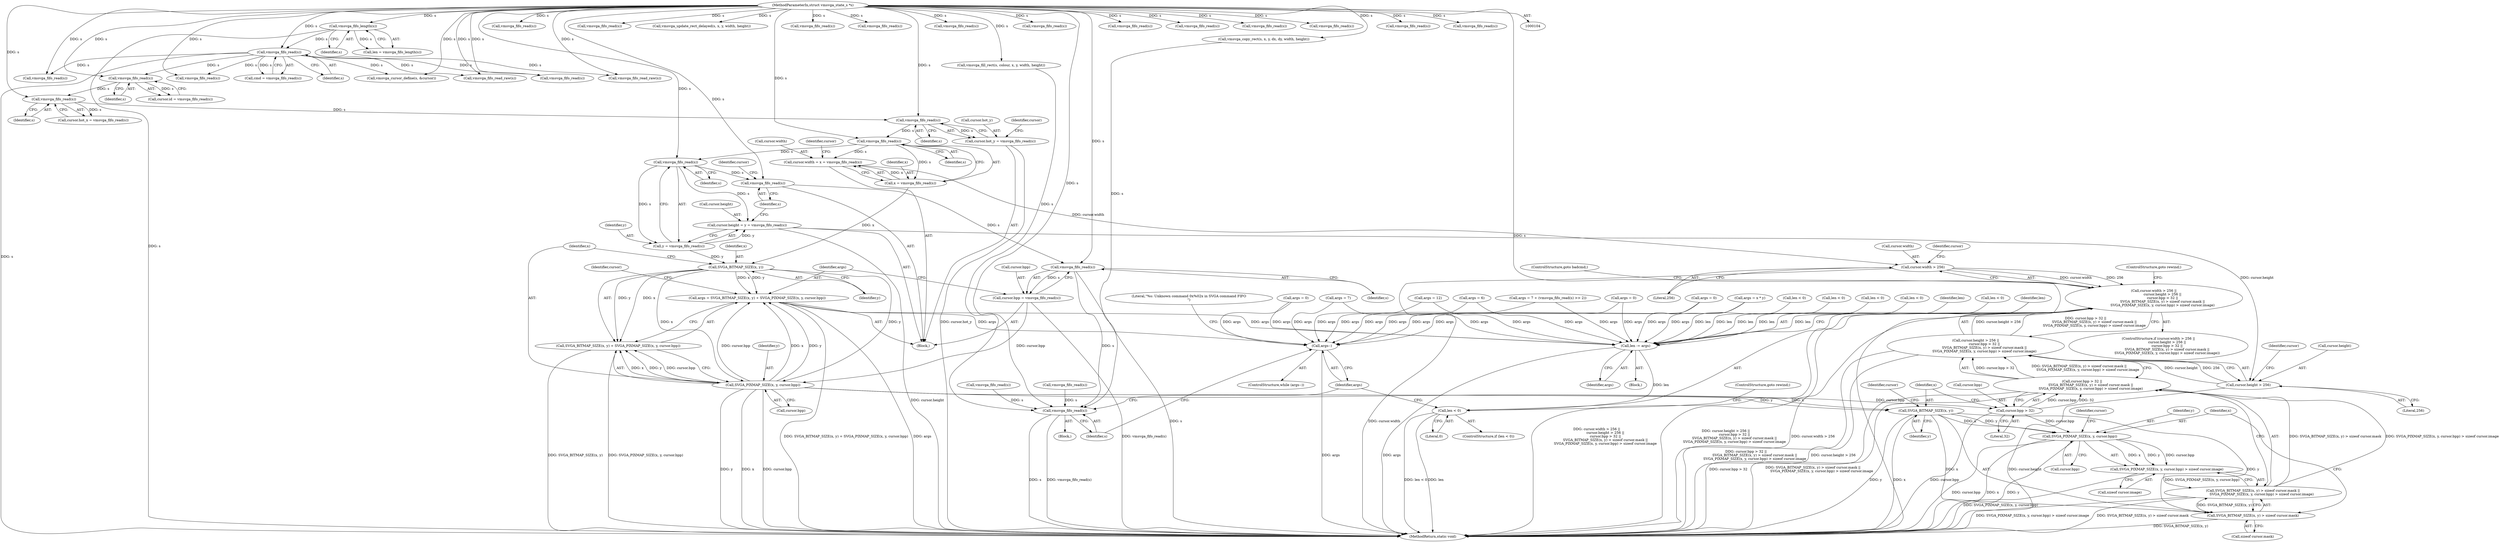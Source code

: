 digraph "0_qemu_167d97a3def77ee2dbf6e908b0ecbfe2103977db@API" {
"1000305" [label="(Call,vmsvga_fifo_read(s))"];
"1000299" [label="(Call,vmsvga_fifo_read(s))"];
"1000293" [label="(Call,vmsvga_fifo_read(s))"];
"1000145" [label="(Call,vmsvga_fifo_read(s))"];
"1000125" [label="(Call,vmsvga_fifo_length(s))"];
"1000105" [label="(MethodParameterIn,struct vmsvga_state_s *s)"];
"1000301" [label="(Call,cursor.hot_y = vmsvga_fifo_read(s))"];
"1000313" [label="(Call,vmsvga_fifo_read(s))"];
"1000307" [label="(Call,cursor.width = x = vmsvga_fifo_read(s))"];
"1000345" [label="(Call,cursor.width > 256)"];
"1000344" [label="(Call,cursor.width > 256 ||\n                cursor.height > 256 ||\n                cursor.bpp > 32 ||\n                SVGA_BITMAP_SIZE(x, y) > sizeof cursor.mask ||\n                SVGA_PIXMAP_SIZE(x, y, cursor.bpp) > sizeof cursor.image)"];
"1000311" [label="(Call,x = vmsvga_fifo_read(s))"];
"1000334" [label="(Call,SVGA_BITMAP_SIZE(x, y))"];
"1000331" [label="(Call,args = SVGA_BITMAP_SIZE(x, y) + SVGA_PIXMAP_SIZE(x, y, cursor.bpp))"];
"1000512" [label="(Call,len -= args)"];
"1000516" [label="(Call,len < 0)"];
"1000522" [label="(Call,args--)"];
"1000333" [label="(Call,SVGA_BITMAP_SIZE(x, y) + SVGA_PIXMAP_SIZE(x, y, cursor.bpp))"];
"1000337" [label="(Call,SVGA_PIXMAP_SIZE(x, y, cursor.bpp))"];
"1000357" [label="(Call,cursor.bpp > 32)"];
"1000356" [label="(Call,cursor.bpp > 32 ||\n                SVGA_BITMAP_SIZE(x, y) > sizeof cursor.mask ||\n                SVGA_PIXMAP_SIZE(x, y, cursor.bpp) > sizeof cursor.image)"];
"1000350" [label="(Call,cursor.height > 256 ||\n                cursor.bpp > 32 ||\n                SVGA_BITMAP_SIZE(x, y) > sizeof cursor.mask ||\n                SVGA_PIXMAP_SIZE(x, y, cursor.bpp) > sizeof cursor.image)"];
"1000372" [label="(Call,SVGA_PIXMAP_SIZE(x, y, cursor.bpp))"];
"1000371" [label="(Call,SVGA_PIXMAP_SIZE(x, y, cursor.bpp) > sizeof cursor.image)"];
"1000362" [label="(Call,SVGA_BITMAP_SIZE(x, y) > sizeof cursor.mask ||\n                SVGA_PIXMAP_SIZE(x, y, cursor.bpp) > sizeof cursor.image)"];
"1000364" [label="(Call,SVGA_BITMAP_SIZE(x, y))"];
"1000363" [label="(Call,SVGA_BITMAP_SIZE(x, y) > sizeof cursor.mask)"];
"1000321" [label="(Call,vmsvga_fifo_read(s))"];
"1000315" [label="(Call,cursor.height = y = vmsvga_fifo_read(s))"];
"1000351" [label="(Call,cursor.height > 256)"];
"1000319" [label="(Call,y = vmsvga_fifo_read(s))"];
"1000323" [label="(Call,vmsvga_fifo_read(s))"];
"1000329" [label="(Call,vmsvga_fifo_read(s))"];
"1000325" [label="(Call,cursor.bpp = vmsvga_fifo_read(s))"];
"1000525" [label="(Call,vmsvga_fifo_read(s))"];
"1000224" [label="(Call,args = 0)"];
"1000438" [label="(Call,len < 0)"];
"1000275" [label="(Call,args = 0)"];
"1000359" [label="(Identifier,cursor)"];
"1000523" [label="(Identifier,args)"];
"1000252" [label="(Call,vmsvga_fifo_read(s))"];
"1000367" [label="(Call,sizeof cursor.mask)"];
"1000492" [label="(Call,vmsvga_fifo_read(s))"];
"1000264" [label="(Call,vmsvga_copy_rect(s, x, y, dx, dy, width, height))"];
"1000335" [label="(Identifier,x)"];
"1000357" [label="(Call,cursor.bpp > 32)"];
"1000187" [label="(Call,len < 0)"];
"1000369" [label="(Identifier,cursor)"];
"1000364" [label="(Call,SVGA_BITMAP_SIZE(x, y))"];
"1000428" [label="(Call,vmsvga_cursor_define(s, &cursor))"];
"1000302" [label="(Call,cursor.hot_y)"];
"1000375" [label="(Call,cursor.bpp)"];
"1000233" [label="(Call,len < 0)"];
"1000301" [label="(Call,cursor.hot_y = vmsvga_fifo_read(s))"];
"1000332" [label="(Identifier,args)"];
"1000260" [label="(Call,vmsvga_fifo_read(s))"];
"1000175" [label="(Call,vmsvga_update_rect_delayed(s, x, y, width, height))"];
"1000371" [label="(Call,SVGA_PIXMAP_SIZE(x, y, cursor.bpp) > sizeof cursor.image)"];
"1000497" [label="(Call,args = 12)"];
"1000362" [label="(Call,SVGA_BITMAP_SIZE(x, y) > sizeof cursor.mask ||\n                SVGA_PIXMAP_SIZE(x, y, cursor.bpp) > sizeof cursor.image)"];
"1000312" [label="(Identifier,x)"];
"1000325" [label="(Call,cursor.bpp = vmsvga_fifo_read(s))"];
"1000308" [label="(Call,cursor.width)"];
"1000355" [label="(Literal,256)"];
"1000426" [label="(Call,vmsvga_fifo_read_raw(s))"];
"1000322" [label="(Identifier,s)"];
"1000316" [label="(Call,cursor.height)"];
"1000339" [label="(Identifier,y)"];
"1000165" [label="(Call,vmsvga_fifo_read(s))"];
"1000173" [label="(Call,vmsvga_fifo_read(s))"];
"1000520" [label="(ControlStructure,goto rewind;)"];
"1000361" [label="(Literal,32)"];
"1000299" [label="(Call,vmsvga_fifo_read(s))"];
"1000526" [label="(Identifier,s)"];
"1000330" [label="(Identifier,s)"];
"1000194" [label="(Call,vmsvga_fifo_read(s))"];
"1000336" [label="(Identifier,y)"];
"1000366" [label="(Identifier,y)"];
"1000517" [label="(Identifier,len)"];
"1000329" [label="(Call,vmsvga_fifo_read(s))"];
"1000524" [label="(Block,)"];
"1000324" [label="(Identifier,s)"];
"1000123" [label="(Call,len = vmsvga_fifo_length(s))"];
"1000513" [label="(Identifier,len)"];
"1000333" [label="(Call,SVGA_BITMAP_SIZE(x, y) + SVGA_PIXMAP_SIZE(x, y, cursor.bpp))"];
"1000198" [label="(Call,vmsvga_fifo_read(s))"];
"1000105" [label="(MethodParameterIn,struct vmsvga_state_s *s)"];
"1000327" [label="(Identifier,cursor)"];
"1000345" [label="(Call,cursor.width > 256)"];
"1000384" [label="(ControlStructure,goto rewind;)"];
"1000306" [label="(Identifier,s)"];
"1000323" [label="(Call,vmsvga_fifo_read(s))"];
"1000284" [label="(Call,len < 0)"];
"1000352" [label="(Call,cursor.height)"];
"1000326" [label="(Call,cursor.bpp)"];
"1000300" [label="(Identifier,s)"];
"1000350" [label="(Call,cursor.height > 256 ||\n                cursor.bpp > 32 ||\n                SVGA_BITMAP_SIZE(x, y) > sizeof cursor.mask ||\n                SVGA_PIXMAP_SIZE(x, y, cursor.bpp) > sizeof cursor.image)"];
"1000334" [label="(Call,SVGA_BITMAP_SIZE(x, y))"];
"1000305" [label="(Call,vmsvga_fifo_read(s))"];
"1000549" [label="(MethodReturn,static void)"];
"1000169" [label="(Call,vmsvga_fifo_read(s))"];
"1000143" [label="(Call,cmd = vmsvga_fifo_read(s))"];
"1000161" [label="(Call,vmsvga_fifo_read(s))"];
"1000455" [label="(Call,vmsvga_fifo_read(s))"];
"1000525" [label="(Call,vmsvga_fifo_read(s))"];
"1000309" [label="(Identifier,cursor)"];
"1000343" [label="(ControlStructure,if (cursor.width > 256 ||\n                cursor.height > 256 ||\n                cursor.bpp > 32 ||\n                SVGA_BITMAP_SIZE(x, y) > sizeof cursor.mask ||\n                SVGA_PIXMAP_SIZE(x, y, cursor.bpp) > sizeof cursor.image))"];
"1000383" [label="(ControlStructure,goto badcmd;)"];
"1000314" [label="(Identifier,s)"];
"1000380" [label="(Identifier,cursor)"];
"1000337" [label="(Call,SVGA_PIXMAP_SIZE(x, y, cursor.bpp))"];
"1000521" [label="(ControlStructure,while (args--))"];
"1000315" [label="(Call,cursor.height = y = vmsvga_fifo_read(s))"];
"1000240" [label="(Call,vmsvga_fifo_read(s))"];
"1000344" [label="(Call,cursor.width > 256 ||\n                cursor.height > 256 ||\n                cursor.bpp > 32 ||\n                SVGA_BITMAP_SIZE(x, y) > sizeof cursor.mask ||\n                SVGA_PIXMAP_SIZE(x, y, cursor.bpp) > sizeof cursor.image)"];
"1000126" [label="(Identifier,s)"];
"1000248" [label="(Call,vmsvga_fifo_read(s))"];
"1000374" [label="(Identifier,y)"];
"1000244" [label="(Call,vmsvga_fifo_read(s))"];
"1000363" [label="(Call,SVGA_BITMAP_SIZE(x, y) > sizeof cursor.mask)"];
"1000478" [label="(Call,len < 0)"];
"1000146" [label="(Identifier,s)"];
"1000351" [label="(Call,cursor.height > 256)"];
"1000522" [label="(Call,args--)"];
"1000516" [label="(Call,len < 0)"];
"1000346" [label="(Call,cursor.width)"];
"1000518" [label="(Literal,0)"];
"1000349" [label="(Literal,256)"];
"1000293" [label="(Call,vmsvga_fifo_read(s))"];
"1000365" [label="(Identifier,x)"];
"1000147" [label="(Block,)"];
"1000512" [label="(Call,len -= args)"];
"1000347" [label="(Identifier,cursor)"];
"1000320" [label="(Identifier,y)"];
"1000294" [label="(Identifier,s)"];
"1000338" [label="(Identifier,x)"];
"1000464" [label="(Call,args = 6)"];
"1000289" [label="(Call,cursor.id = vmsvga_fifo_read(s))"];
"1000378" [label="(Call,sizeof cursor.image)"];
"1000321" [label="(Call,vmsvga_fifo_read(s))"];
"1000372" [label="(Call,SVGA_PIXMAP_SIZE(x, y, cursor.bpp))"];
"1000469" [label="(Call,args = 7)"];
"1000313" [label="(Call,vmsvga_fifo_read(s))"];
"1000210" [label="(Call,vmsvga_fifo_read(s))"];
"1000295" [label="(Call,cursor.hot_x = vmsvga_fifo_read(s))"];
"1000125" [label="(Call,vmsvga_fifo_length(s))"];
"1000514" [label="(Identifier,args)"];
"1000508" [label="(Call,args = 0)"];
"1000256" [label="(Call,vmsvga_fifo_read(s))"];
"1000145" [label="(Call,vmsvga_fifo_read(s))"];
"1000214" [label="(Call,vmsvga_fill_rect(s, colour, x, y, width, height))"];
"1000311" [label="(Call,x = vmsvga_fifo_read(s))"];
"1000457" [label="(Call,args = x * y)"];
"1000487" [label="(Call,args = 7 + (vmsvga_fifo_read(s) >> 2))"];
"1000515" [label="(ControlStructure,if (len < 0))"];
"1000528" [label="(Literal,\"%s: Unknown command 0x%02x in SVGA command FIFO\n\")"];
"1000356" [label="(Call,cursor.bpp > 32 ||\n                SVGA_BITMAP_SIZE(x, y) > sizeof cursor.mask ||\n                SVGA_PIXMAP_SIZE(x, y, cursor.bpp) > sizeof cursor.image)"];
"1000358" [label="(Call,cursor.bpp)"];
"1000373" [label="(Identifier,x)"];
"1000206" [label="(Call,vmsvga_fifo_read(s))"];
"1000331" [label="(Call,args = SVGA_BITMAP_SIZE(x, y) + SVGA_PIXMAP_SIZE(x, y, cursor.bpp))"];
"1000319" [label="(Call,y = vmsvga_fifo_read(s))"];
"1000340" [label="(Call,cursor.bpp)"];
"1000317" [label="(Identifier,cursor)"];
"1000307" [label="(Call,cursor.width = x = vmsvga_fifo_read(s))"];
"1000353" [label="(Identifier,cursor)"];
"1000202" [label="(Call,vmsvga_fifo_read(s))"];
"1000403" [label="(Call,vmsvga_fifo_read_raw(s))"];
"1000136" [label="(Block,)"];
"1000305" -> "1000301"  [label="AST: "];
"1000305" -> "1000306"  [label="CFG: "];
"1000306" -> "1000305"  [label="AST: "];
"1000301" -> "1000305"  [label="CFG: "];
"1000305" -> "1000301"  [label="DDG: s"];
"1000299" -> "1000305"  [label="DDG: s"];
"1000105" -> "1000305"  [label="DDG: s"];
"1000305" -> "1000313"  [label="DDG: s"];
"1000299" -> "1000295"  [label="AST: "];
"1000299" -> "1000300"  [label="CFG: "];
"1000300" -> "1000299"  [label="AST: "];
"1000295" -> "1000299"  [label="CFG: "];
"1000299" -> "1000295"  [label="DDG: s"];
"1000293" -> "1000299"  [label="DDG: s"];
"1000105" -> "1000299"  [label="DDG: s"];
"1000293" -> "1000289"  [label="AST: "];
"1000293" -> "1000294"  [label="CFG: "];
"1000294" -> "1000293"  [label="AST: "];
"1000289" -> "1000293"  [label="CFG: "];
"1000293" -> "1000289"  [label="DDG: s"];
"1000145" -> "1000293"  [label="DDG: s"];
"1000105" -> "1000293"  [label="DDG: s"];
"1000145" -> "1000143"  [label="AST: "];
"1000145" -> "1000146"  [label="CFG: "];
"1000146" -> "1000145"  [label="AST: "];
"1000143" -> "1000145"  [label="CFG: "];
"1000145" -> "1000549"  [label="DDG: s"];
"1000145" -> "1000143"  [label="DDG: s"];
"1000125" -> "1000145"  [label="DDG: s"];
"1000105" -> "1000145"  [label="DDG: s"];
"1000145" -> "1000161"  [label="DDG: s"];
"1000145" -> "1000194"  [label="DDG: s"];
"1000145" -> "1000240"  [label="DDG: s"];
"1000145" -> "1000403"  [label="DDG: s"];
"1000145" -> "1000426"  [label="DDG: s"];
"1000145" -> "1000428"  [label="DDG: s"];
"1000125" -> "1000123"  [label="AST: "];
"1000125" -> "1000126"  [label="CFG: "];
"1000126" -> "1000125"  [label="AST: "];
"1000123" -> "1000125"  [label="CFG: "];
"1000125" -> "1000549"  [label="DDG: s"];
"1000125" -> "1000123"  [label="DDG: s"];
"1000105" -> "1000125"  [label="DDG: s"];
"1000105" -> "1000104"  [label="AST: "];
"1000105" -> "1000549"  [label="DDG: s"];
"1000105" -> "1000161"  [label="DDG: s"];
"1000105" -> "1000165"  [label="DDG: s"];
"1000105" -> "1000169"  [label="DDG: s"];
"1000105" -> "1000173"  [label="DDG: s"];
"1000105" -> "1000175"  [label="DDG: s"];
"1000105" -> "1000194"  [label="DDG: s"];
"1000105" -> "1000198"  [label="DDG: s"];
"1000105" -> "1000202"  [label="DDG: s"];
"1000105" -> "1000206"  [label="DDG: s"];
"1000105" -> "1000210"  [label="DDG: s"];
"1000105" -> "1000214"  [label="DDG: s"];
"1000105" -> "1000240"  [label="DDG: s"];
"1000105" -> "1000244"  [label="DDG: s"];
"1000105" -> "1000248"  [label="DDG: s"];
"1000105" -> "1000252"  [label="DDG: s"];
"1000105" -> "1000256"  [label="DDG: s"];
"1000105" -> "1000260"  [label="DDG: s"];
"1000105" -> "1000264"  [label="DDG: s"];
"1000105" -> "1000313"  [label="DDG: s"];
"1000105" -> "1000321"  [label="DDG: s"];
"1000105" -> "1000323"  [label="DDG: s"];
"1000105" -> "1000329"  [label="DDG: s"];
"1000105" -> "1000403"  [label="DDG: s"];
"1000105" -> "1000426"  [label="DDG: s"];
"1000105" -> "1000428"  [label="DDG: s"];
"1000105" -> "1000525"  [label="DDG: s"];
"1000301" -> "1000147"  [label="AST: "];
"1000302" -> "1000301"  [label="AST: "];
"1000309" -> "1000301"  [label="CFG: "];
"1000301" -> "1000549"  [label="DDG: cursor.hot_y"];
"1000313" -> "1000311"  [label="AST: "];
"1000313" -> "1000314"  [label="CFG: "];
"1000314" -> "1000313"  [label="AST: "];
"1000311" -> "1000313"  [label="CFG: "];
"1000313" -> "1000307"  [label="DDG: s"];
"1000313" -> "1000311"  [label="DDG: s"];
"1000313" -> "1000321"  [label="DDG: s"];
"1000307" -> "1000147"  [label="AST: "];
"1000307" -> "1000311"  [label="CFG: "];
"1000308" -> "1000307"  [label="AST: "];
"1000311" -> "1000307"  [label="AST: "];
"1000317" -> "1000307"  [label="CFG: "];
"1000311" -> "1000307"  [label="DDG: x"];
"1000307" -> "1000345"  [label="DDG: cursor.width"];
"1000345" -> "1000344"  [label="AST: "];
"1000345" -> "1000349"  [label="CFG: "];
"1000346" -> "1000345"  [label="AST: "];
"1000349" -> "1000345"  [label="AST: "];
"1000353" -> "1000345"  [label="CFG: "];
"1000344" -> "1000345"  [label="CFG: "];
"1000345" -> "1000549"  [label="DDG: cursor.width"];
"1000345" -> "1000344"  [label="DDG: cursor.width"];
"1000345" -> "1000344"  [label="DDG: 256"];
"1000344" -> "1000343"  [label="AST: "];
"1000344" -> "1000350"  [label="CFG: "];
"1000350" -> "1000344"  [label="AST: "];
"1000383" -> "1000344"  [label="CFG: "];
"1000384" -> "1000344"  [label="CFG: "];
"1000344" -> "1000549"  [label="DDG: cursor.width > 256 ||\n                cursor.height > 256 ||\n                cursor.bpp > 32 ||\n                SVGA_BITMAP_SIZE(x, y) > sizeof cursor.mask ||\n                SVGA_PIXMAP_SIZE(x, y, cursor.bpp) > sizeof cursor.image"];
"1000344" -> "1000549"  [label="DDG: cursor.height > 256 ||\n                cursor.bpp > 32 ||\n                SVGA_BITMAP_SIZE(x, y) > sizeof cursor.mask ||\n                SVGA_PIXMAP_SIZE(x, y, cursor.bpp) > sizeof cursor.image"];
"1000344" -> "1000549"  [label="DDG: cursor.width > 256"];
"1000350" -> "1000344"  [label="DDG: cursor.height > 256"];
"1000350" -> "1000344"  [label="DDG: cursor.bpp > 32 ||\n                SVGA_BITMAP_SIZE(x, y) > sizeof cursor.mask ||\n                SVGA_PIXMAP_SIZE(x, y, cursor.bpp) > sizeof cursor.image"];
"1000312" -> "1000311"  [label="AST: "];
"1000311" -> "1000334"  [label="DDG: x"];
"1000334" -> "1000333"  [label="AST: "];
"1000334" -> "1000336"  [label="CFG: "];
"1000335" -> "1000334"  [label="AST: "];
"1000336" -> "1000334"  [label="AST: "];
"1000338" -> "1000334"  [label="CFG: "];
"1000334" -> "1000331"  [label="DDG: x"];
"1000334" -> "1000331"  [label="DDG: y"];
"1000334" -> "1000333"  [label="DDG: x"];
"1000334" -> "1000333"  [label="DDG: y"];
"1000319" -> "1000334"  [label="DDG: y"];
"1000334" -> "1000337"  [label="DDG: x"];
"1000334" -> "1000337"  [label="DDG: y"];
"1000331" -> "1000147"  [label="AST: "];
"1000331" -> "1000333"  [label="CFG: "];
"1000332" -> "1000331"  [label="AST: "];
"1000333" -> "1000331"  [label="AST: "];
"1000347" -> "1000331"  [label="CFG: "];
"1000331" -> "1000549"  [label="DDG: SVGA_BITMAP_SIZE(x, y) + SVGA_PIXMAP_SIZE(x, y, cursor.bpp)"];
"1000331" -> "1000549"  [label="DDG: args"];
"1000337" -> "1000331"  [label="DDG: x"];
"1000337" -> "1000331"  [label="DDG: y"];
"1000337" -> "1000331"  [label="DDG: cursor.bpp"];
"1000331" -> "1000512"  [label="DDG: args"];
"1000331" -> "1000522"  [label="DDG: args"];
"1000512" -> "1000136"  [label="AST: "];
"1000512" -> "1000514"  [label="CFG: "];
"1000513" -> "1000512"  [label="AST: "];
"1000514" -> "1000512"  [label="AST: "];
"1000517" -> "1000512"  [label="CFG: "];
"1000512" -> "1000549"  [label="DDG: args"];
"1000224" -> "1000512"  [label="DDG: args"];
"1000508" -> "1000512"  [label="DDG: args"];
"1000464" -> "1000512"  [label="DDG: args"];
"1000497" -> "1000512"  [label="DDG: args"];
"1000487" -> "1000512"  [label="DDG: args"];
"1000275" -> "1000512"  [label="DDG: args"];
"1000457" -> "1000512"  [label="DDG: args"];
"1000469" -> "1000512"  [label="DDG: args"];
"1000187" -> "1000512"  [label="DDG: len"];
"1000284" -> "1000512"  [label="DDG: len"];
"1000478" -> "1000512"  [label="DDG: len"];
"1000233" -> "1000512"  [label="DDG: len"];
"1000438" -> "1000512"  [label="DDG: len"];
"1000512" -> "1000516"  [label="DDG: len"];
"1000516" -> "1000515"  [label="AST: "];
"1000516" -> "1000518"  [label="CFG: "];
"1000517" -> "1000516"  [label="AST: "];
"1000518" -> "1000516"  [label="AST: "];
"1000520" -> "1000516"  [label="CFG: "];
"1000523" -> "1000516"  [label="CFG: "];
"1000516" -> "1000549"  [label="DDG: len < 0"];
"1000516" -> "1000549"  [label="DDG: len"];
"1000522" -> "1000521"  [label="AST: "];
"1000522" -> "1000523"  [label="CFG: "];
"1000523" -> "1000522"  [label="AST: "];
"1000526" -> "1000522"  [label="CFG: "];
"1000528" -> "1000522"  [label="CFG: "];
"1000522" -> "1000549"  [label="DDG: args"];
"1000224" -> "1000522"  [label="DDG: args"];
"1000508" -> "1000522"  [label="DDG: args"];
"1000464" -> "1000522"  [label="DDG: args"];
"1000497" -> "1000522"  [label="DDG: args"];
"1000487" -> "1000522"  [label="DDG: args"];
"1000275" -> "1000522"  [label="DDG: args"];
"1000457" -> "1000522"  [label="DDG: args"];
"1000469" -> "1000522"  [label="DDG: args"];
"1000333" -> "1000337"  [label="CFG: "];
"1000337" -> "1000333"  [label="AST: "];
"1000333" -> "1000549"  [label="DDG: SVGA_BITMAP_SIZE(x, y)"];
"1000333" -> "1000549"  [label="DDG: SVGA_PIXMAP_SIZE(x, y, cursor.bpp)"];
"1000337" -> "1000333"  [label="DDG: x"];
"1000337" -> "1000333"  [label="DDG: y"];
"1000337" -> "1000333"  [label="DDG: cursor.bpp"];
"1000337" -> "1000340"  [label="CFG: "];
"1000338" -> "1000337"  [label="AST: "];
"1000339" -> "1000337"  [label="AST: "];
"1000340" -> "1000337"  [label="AST: "];
"1000337" -> "1000549"  [label="DDG: y"];
"1000337" -> "1000549"  [label="DDG: x"];
"1000337" -> "1000549"  [label="DDG: cursor.bpp"];
"1000325" -> "1000337"  [label="DDG: cursor.bpp"];
"1000337" -> "1000357"  [label="DDG: cursor.bpp"];
"1000337" -> "1000364"  [label="DDG: x"];
"1000337" -> "1000364"  [label="DDG: y"];
"1000357" -> "1000356"  [label="AST: "];
"1000357" -> "1000361"  [label="CFG: "];
"1000358" -> "1000357"  [label="AST: "];
"1000361" -> "1000357"  [label="AST: "];
"1000365" -> "1000357"  [label="CFG: "];
"1000356" -> "1000357"  [label="CFG: "];
"1000357" -> "1000549"  [label="DDG: cursor.bpp"];
"1000357" -> "1000356"  [label="DDG: cursor.bpp"];
"1000357" -> "1000356"  [label="DDG: 32"];
"1000357" -> "1000372"  [label="DDG: cursor.bpp"];
"1000356" -> "1000350"  [label="AST: "];
"1000356" -> "1000362"  [label="CFG: "];
"1000362" -> "1000356"  [label="AST: "];
"1000350" -> "1000356"  [label="CFG: "];
"1000356" -> "1000549"  [label="DDG: cursor.bpp > 32"];
"1000356" -> "1000549"  [label="DDG: SVGA_BITMAP_SIZE(x, y) > sizeof cursor.mask ||\n                SVGA_PIXMAP_SIZE(x, y, cursor.bpp) > sizeof cursor.image"];
"1000356" -> "1000350"  [label="DDG: cursor.bpp > 32"];
"1000356" -> "1000350"  [label="DDG: SVGA_BITMAP_SIZE(x, y) > sizeof cursor.mask ||\n                SVGA_PIXMAP_SIZE(x, y, cursor.bpp) > sizeof cursor.image"];
"1000362" -> "1000356"  [label="DDG: SVGA_BITMAP_SIZE(x, y) > sizeof cursor.mask"];
"1000362" -> "1000356"  [label="DDG: SVGA_PIXMAP_SIZE(x, y, cursor.bpp) > sizeof cursor.image"];
"1000350" -> "1000351"  [label="CFG: "];
"1000351" -> "1000350"  [label="AST: "];
"1000350" -> "1000549"  [label="DDG: cursor.bpp > 32 ||\n                SVGA_BITMAP_SIZE(x, y) > sizeof cursor.mask ||\n                SVGA_PIXMAP_SIZE(x, y, cursor.bpp) > sizeof cursor.image"];
"1000350" -> "1000549"  [label="DDG: cursor.height > 256"];
"1000351" -> "1000350"  [label="DDG: cursor.height"];
"1000351" -> "1000350"  [label="DDG: 256"];
"1000372" -> "1000371"  [label="AST: "];
"1000372" -> "1000375"  [label="CFG: "];
"1000373" -> "1000372"  [label="AST: "];
"1000374" -> "1000372"  [label="AST: "];
"1000375" -> "1000372"  [label="AST: "];
"1000380" -> "1000372"  [label="CFG: "];
"1000372" -> "1000549"  [label="DDG: cursor.bpp"];
"1000372" -> "1000549"  [label="DDG: x"];
"1000372" -> "1000549"  [label="DDG: y"];
"1000372" -> "1000371"  [label="DDG: x"];
"1000372" -> "1000371"  [label="DDG: y"];
"1000372" -> "1000371"  [label="DDG: cursor.bpp"];
"1000364" -> "1000372"  [label="DDG: x"];
"1000364" -> "1000372"  [label="DDG: y"];
"1000371" -> "1000362"  [label="AST: "];
"1000371" -> "1000378"  [label="CFG: "];
"1000378" -> "1000371"  [label="AST: "];
"1000362" -> "1000371"  [label="CFG: "];
"1000371" -> "1000549"  [label="DDG: SVGA_PIXMAP_SIZE(x, y, cursor.bpp)"];
"1000371" -> "1000362"  [label="DDG: SVGA_PIXMAP_SIZE(x, y, cursor.bpp)"];
"1000362" -> "1000363"  [label="CFG: "];
"1000363" -> "1000362"  [label="AST: "];
"1000362" -> "1000549"  [label="DDG: SVGA_PIXMAP_SIZE(x, y, cursor.bpp) > sizeof cursor.image"];
"1000362" -> "1000549"  [label="DDG: SVGA_BITMAP_SIZE(x, y) > sizeof cursor.mask"];
"1000363" -> "1000362"  [label="DDG: SVGA_BITMAP_SIZE(x, y)"];
"1000364" -> "1000363"  [label="AST: "];
"1000364" -> "1000366"  [label="CFG: "];
"1000365" -> "1000364"  [label="AST: "];
"1000366" -> "1000364"  [label="AST: "];
"1000369" -> "1000364"  [label="CFG: "];
"1000364" -> "1000549"  [label="DDG: x"];
"1000364" -> "1000549"  [label="DDG: y"];
"1000364" -> "1000363"  [label="DDG: x"];
"1000364" -> "1000363"  [label="DDG: y"];
"1000363" -> "1000367"  [label="CFG: "];
"1000367" -> "1000363"  [label="AST: "];
"1000373" -> "1000363"  [label="CFG: "];
"1000363" -> "1000549"  [label="DDG: SVGA_BITMAP_SIZE(x, y)"];
"1000321" -> "1000319"  [label="AST: "];
"1000321" -> "1000322"  [label="CFG: "];
"1000322" -> "1000321"  [label="AST: "];
"1000319" -> "1000321"  [label="CFG: "];
"1000321" -> "1000315"  [label="DDG: s"];
"1000321" -> "1000319"  [label="DDG: s"];
"1000321" -> "1000323"  [label="DDG: s"];
"1000315" -> "1000147"  [label="AST: "];
"1000315" -> "1000319"  [label="CFG: "];
"1000316" -> "1000315"  [label="AST: "];
"1000319" -> "1000315"  [label="AST: "];
"1000324" -> "1000315"  [label="CFG: "];
"1000315" -> "1000549"  [label="DDG: cursor.height"];
"1000319" -> "1000315"  [label="DDG: y"];
"1000315" -> "1000351"  [label="DDG: cursor.height"];
"1000351" -> "1000355"  [label="CFG: "];
"1000352" -> "1000351"  [label="AST: "];
"1000355" -> "1000351"  [label="AST: "];
"1000359" -> "1000351"  [label="CFG: "];
"1000351" -> "1000549"  [label="DDG: cursor.height"];
"1000320" -> "1000319"  [label="AST: "];
"1000323" -> "1000147"  [label="AST: "];
"1000323" -> "1000324"  [label="CFG: "];
"1000324" -> "1000323"  [label="AST: "];
"1000327" -> "1000323"  [label="CFG: "];
"1000323" -> "1000329"  [label="DDG: s"];
"1000329" -> "1000325"  [label="AST: "];
"1000329" -> "1000330"  [label="CFG: "];
"1000330" -> "1000329"  [label="AST: "];
"1000325" -> "1000329"  [label="CFG: "];
"1000329" -> "1000549"  [label="DDG: s"];
"1000329" -> "1000325"  [label="DDG: s"];
"1000329" -> "1000525"  [label="DDG: s"];
"1000325" -> "1000147"  [label="AST: "];
"1000326" -> "1000325"  [label="AST: "];
"1000332" -> "1000325"  [label="CFG: "];
"1000325" -> "1000549"  [label="DDG: vmsvga_fifo_read(s)"];
"1000525" -> "1000524"  [label="AST: "];
"1000525" -> "1000526"  [label="CFG: "];
"1000526" -> "1000525"  [label="AST: "];
"1000523" -> "1000525"  [label="CFG: "];
"1000525" -> "1000549"  [label="DDG: vmsvga_fifo_read(s)"];
"1000525" -> "1000549"  [label="DDG: s"];
"1000214" -> "1000525"  [label="DDG: s"];
"1000455" -> "1000525"  [label="DDG: s"];
"1000264" -> "1000525"  [label="DDG: s"];
"1000492" -> "1000525"  [label="DDG: s"];
}
